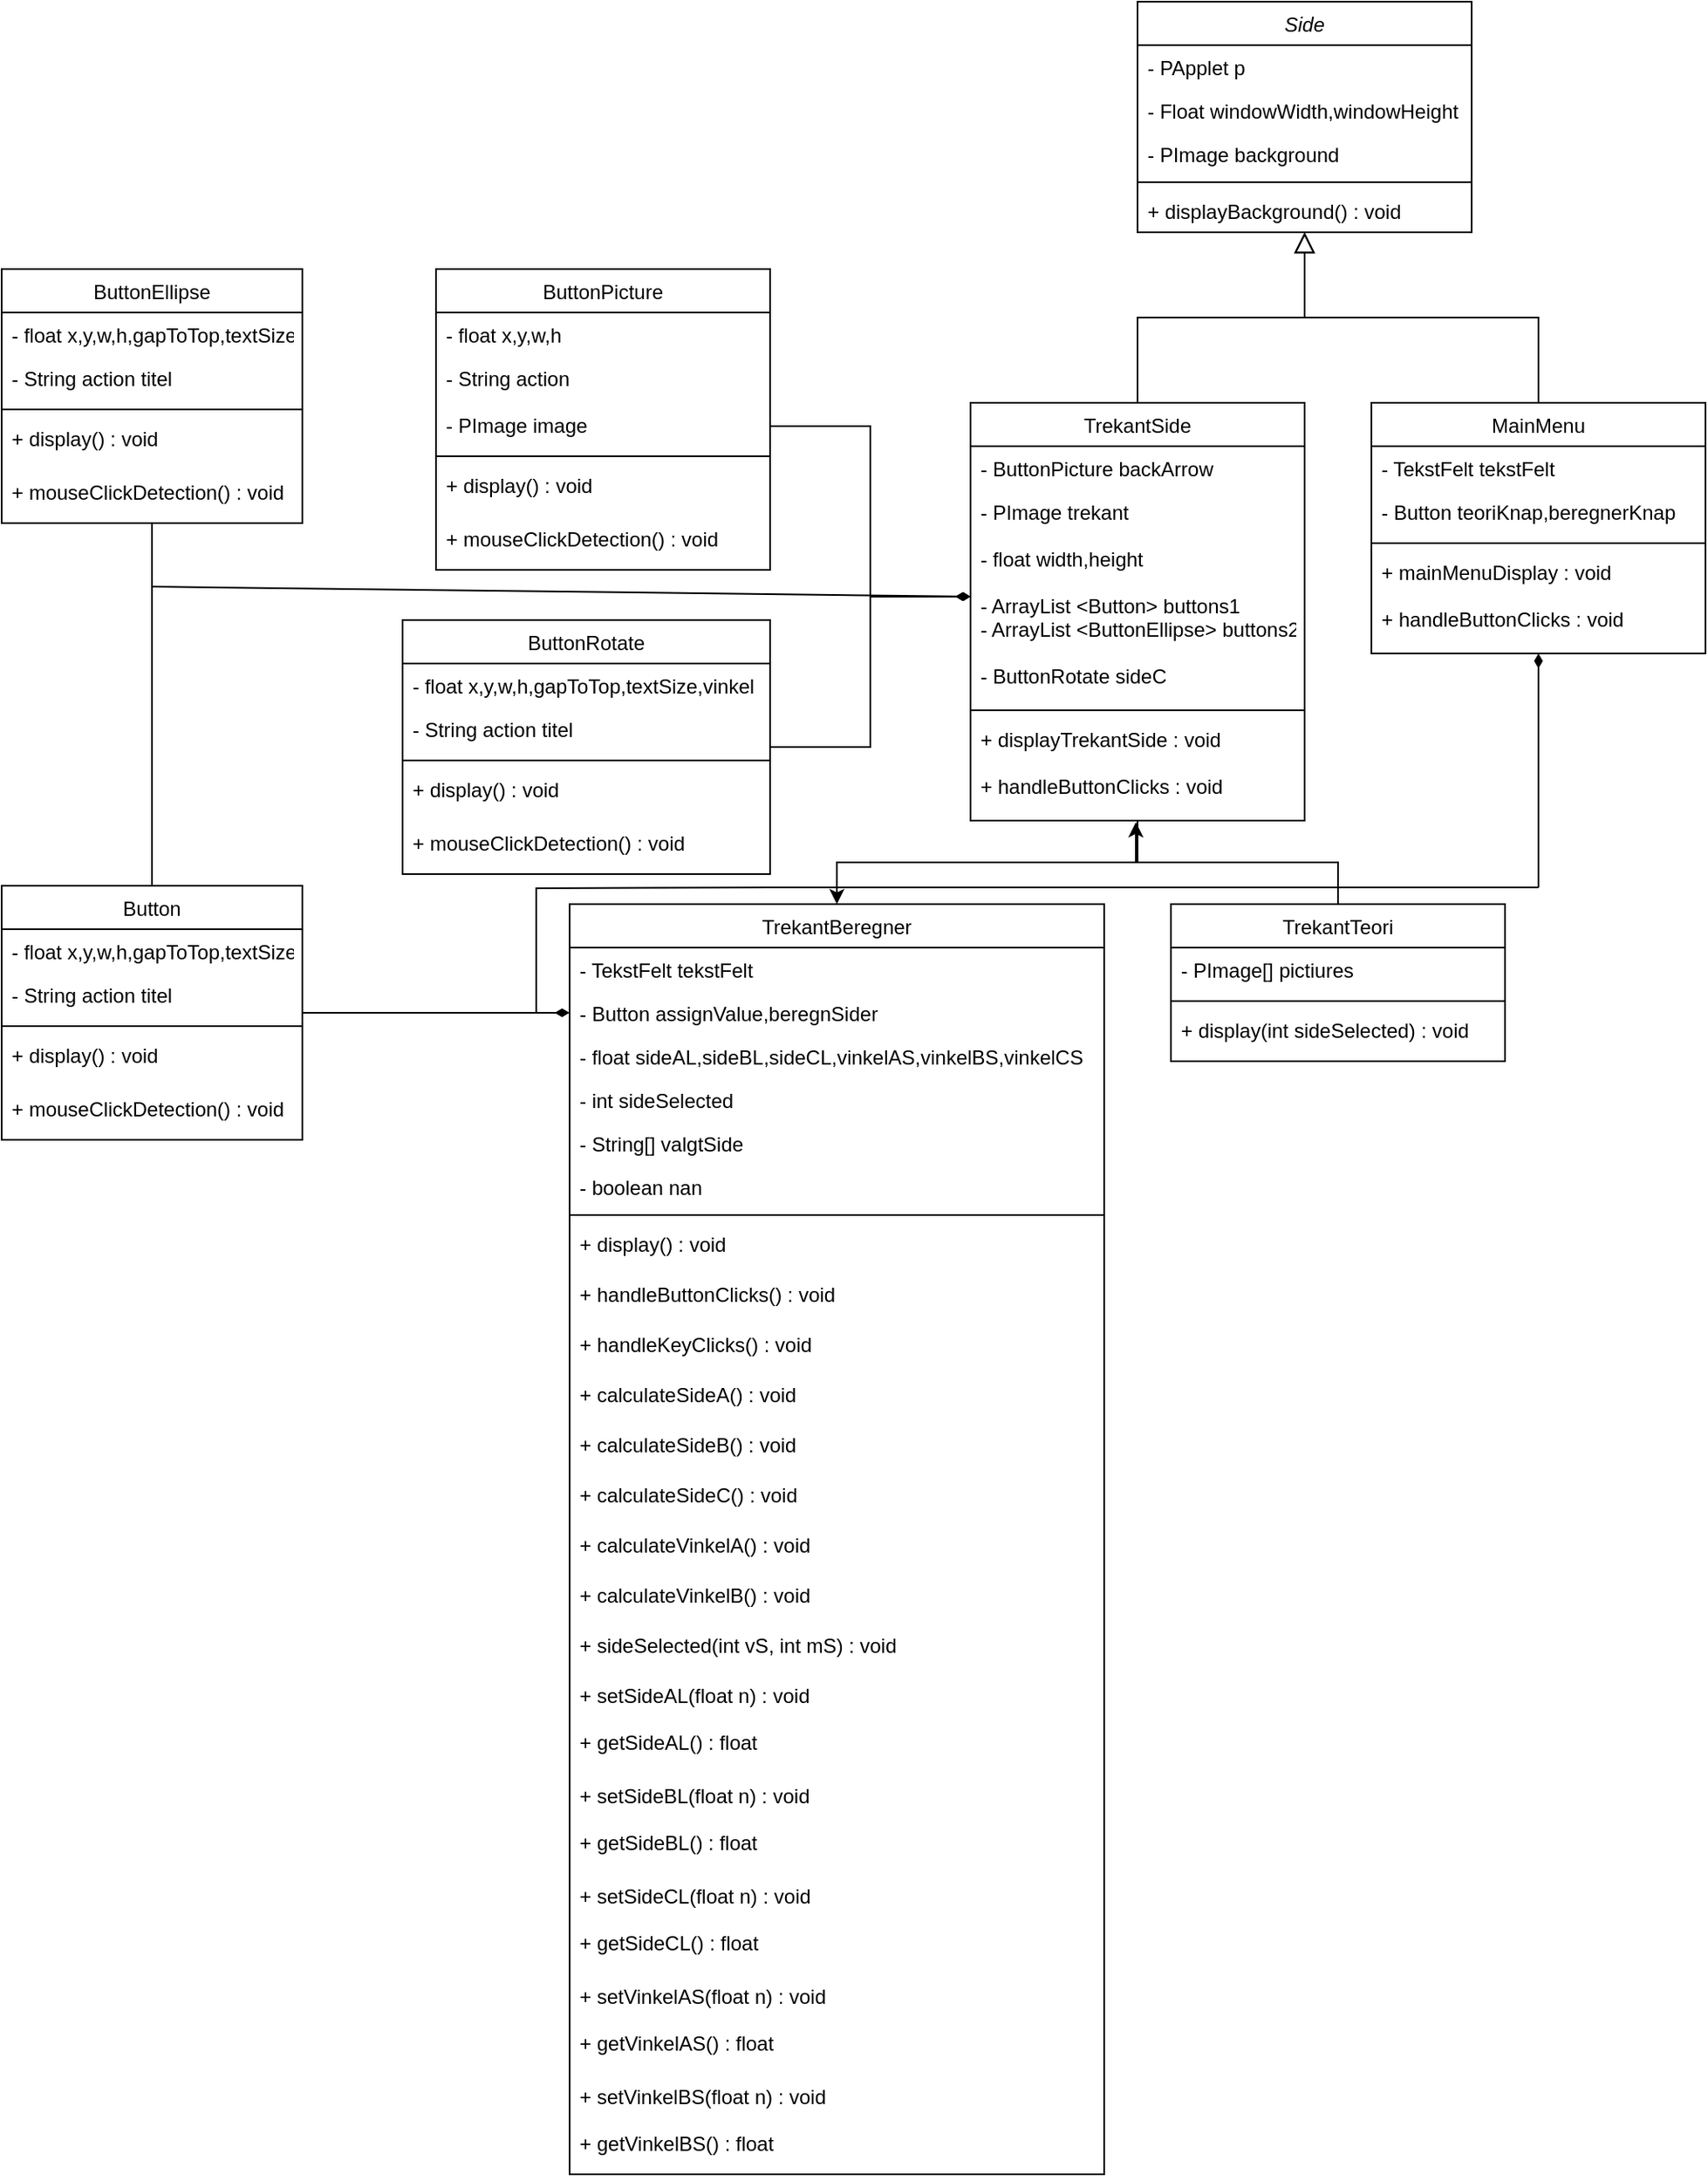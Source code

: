 <mxfile version="24.4.2" type="device">
  <diagram id="C5RBs43oDa-KdzZeNtuy" name="Page-1">
    <mxGraphModel dx="2220" dy="766" grid="1" gridSize="10" guides="1" tooltips="1" connect="1" arrows="1" fold="1" page="1" pageScale="1" pageWidth="827" pageHeight="1169" math="0" shadow="0">
      <root>
        <mxCell id="WIyWlLk6GJQsqaUBKTNV-0" />
        <mxCell id="WIyWlLk6GJQsqaUBKTNV-1" parent="WIyWlLk6GJQsqaUBKTNV-0" />
        <mxCell id="zkfFHV4jXpPFQw0GAbJ--0" value="Side" style="swimlane;fontStyle=2;align=center;verticalAlign=top;childLayout=stackLayout;horizontal=1;startSize=26;horizontalStack=0;resizeParent=1;resizeLast=0;collapsible=1;marginBottom=0;rounded=0;shadow=0;strokeWidth=1;" parent="WIyWlLk6GJQsqaUBKTNV-1" vertex="1">
          <mxGeometry x="220" y="120" width="200" height="138" as="geometry">
            <mxRectangle x="230" y="140" width="160" height="26" as="alternateBounds" />
          </mxGeometry>
        </mxCell>
        <mxCell id="pfkrhXHRXbco_d5HkhHZ-19" value="- PApplet p" style="text;align=left;verticalAlign=top;spacingLeft=4;spacingRight=4;overflow=hidden;rotatable=0;points=[[0,0.5],[1,0.5]];portConstraint=eastwest;" vertex="1" parent="zkfFHV4jXpPFQw0GAbJ--0">
          <mxGeometry y="26" width="200" height="26" as="geometry" />
        </mxCell>
        <mxCell id="zkfFHV4jXpPFQw0GAbJ--1" value="- Float windowWidth,windowHeight" style="text;align=left;verticalAlign=top;spacingLeft=4;spacingRight=4;overflow=hidden;rotatable=0;points=[[0,0.5],[1,0.5]];portConstraint=eastwest;" parent="zkfFHV4jXpPFQw0GAbJ--0" vertex="1">
          <mxGeometry y="52" width="200" height="26" as="geometry" />
        </mxCell>
        <mxCell id="zkfFHV4jXpPFQw0GAbJ--2" value="- PImage background" style="text;align=left;verticalAlign=top;spacingLeft=4;spacingRight=4;overflow=hidden;rotatable=0;points=[[0,0.5],[1,0.5]];portConstraint=eastwest;rounded=0;shadow=0;html=0;" parent="zkfFHV4jXpPFQw0GAbJ--0" vertex="1">
          <mxGeometry y="78" width="200" height="26" as="geometry" />
        </mxCell>
        <mxCell id="zkfFHV4jXpPFQw0GAbJ--4" value="" style="line;html=1;strokeWidth=1;align=left;verticalAlign=middle;spacingTop=-1;spacingLeft=3;spacingRight=3;rotatable=0;labelPosition=right;points=[];portConstraint=eastwest;" parent="zkfFHV4jXpPFQw0GAbJ--0" vertex="1">
          <mxGeometry y="104" width="200" height="8" as="geometry" />
        </mxCell>
        <mxCell id="zkfFHV4jXpPFQw0GAbJ--5" value="+ displayBackground() : void" style="text;align=left;verticalAlign=top;spacingLeft=4;spacingRight=4;overflow=hidden;rotatable=0;points=[[0,0.5],[1,0.5]];portConstraint=eastwest;" parent="zkfFHV4jXpPFQw0GAbJ--0" vertex="1">
          <mxGeometry y="112" width="200" height="26" as="geometry" />
        </mxCell>
        <mxCell id="pfkrhXHRXbco_d5HkhHZ-12" value="" style="edgeStyle=orthogonalEdgeStyle;rounded=0;orthogonalLoop=1;jettySize=auto;html=1;" edge="1" parent="WIyWlLk6GJQsqaUBKTNV-1" source="zkfFHV4jXpPFQw0GAbJ--6" target="pfkrhXHRXbco_d5HkhHZ-7">
          <mxGeometry relative="1" as="geometry" />
        </mxCell>
        <mxCell id="zkfFHV4jXpPFQw0GAbJ--6" value="TrekantSide" style="swimlane;fontStyle=0;align=center;verticalAlign=top;childLayout=stackLayout;horizontal=1;startSize=26;horizontalStack=0;resizeParent=1;resizeLast=0;collapsible=1;marginBottom=0;rounded=0;shadow=0;strokeWidth=1;" parent="WIyWlLk6GJQsqaUBKTNV-1" vertex="1">
          <mxGeometry x="120" y="360" width="200" height="250" as="geometry">
            <mxRectangle x="130" y="380" width="160" height="26" as="alternateBounds" />
          </mxGeometry>
        </mxCell>
        <mxCell id="zkfFHV4jXpPFQw0GAbJ--7" value="- ButtonPicture backArrow" style="text;align=left;verticalAlign=top;spacingLeft=4;spacingRight=4;overflow=hidden;rotatable=0;points=[[0,0.5],[1,0.5]];portConstraint=eastwest;" parent="zkfFHV4jXpPFQw0GAbJ--6" vertex="1">
          <mxGeometry y="26" width="200" height="26" as="geometry" />
        </mxCell>
        <mxCell id="zkfFHV4jXpPFQw0GAbJ--8" value="- PImage trekant&#xa;&#xa;- float width,height&#xa;&#xa;- ArrayList &lt;Button&gt; buttons1&#xa;- ArrayList &lt;ButtonEllipse&gt; buttons2&#xa;&#xa;- ButtonRotate sideC" style="text;align=left;verticalAlign=top;spacingLeft=4;spacingRight=4;overflow=hidden;rotatable=0;points=[[0,0.5],[1,0.5]];portConstraint=eastwest;rounded=0;shadow=0;html=0;" parent="zkfFHV4jXpPFQw0GAbJ--6" vertex="1">
          <mxGeometry y="52" width="200" height="128" as="geometry" />
        </mxCell>
        <mxCell id="zkfFHV4jXpPFQw0GAbJ--9" value="" style="line;html=1;strokeWidth=1;align=left;verticalAlign=middle;spacingTop=-1;spacingLeft=3;spacingRight=3;rotatable=0;labelPosition=right;points=[];portConstraint=eastwest;" parent="zkfFHV4jXpPFQw0GAbJ--6" vertex="1">
          <mxGeometry y="180" width="200" height="8" as="geometry" />
        </mxCell>
        <mxCell id="zkfFHV4jXpPFQw0GAbJ--11" value="+ displayTrekantSide : void&#xa;&#xa;+ handleButtonClicks : void" style="text;align=left;verticalAlign=top;spacingLeft=4;spacingRight=4;overflow=hidden;rotatable=0;points=[[0,0.5],[1,0.5]];portConstraint=eastwest;" parent="zkfFHV4jXpPFQw0GAbJ--6" vertex="1">
          <mxGeometry y="188" width="200" height="62" as="geometry" />
        </mxCell>
        <mxCell id="zkfFHV4jXpPFQw0GAbJ--12" value="" style="endArrow=block;endSize=10;endFill=0;shadow=0;strokeWidth=1;rounded=0;curved=0;edgeStyle=elbowEdgeStyle;elbow=vertical;" parent="WIyWlLk6GJQsqaUBKTNV-1" source="zkfFHV4jXpPFQw0GAbJ--6" target="zkfFHV4jXpPFQw0GAbJ--0" edge="1">
          <mxGeometry width="160" relative="1" as="geometry">
            <mxPoint x="200" y="203" as="sourcePoint" />
            <mxPoint x="200" y="203" as="targetPoint" />
          </mxGeometry>
        </mxCell>
        <mxCell id="zkfFHV4jXpPFQw0GAbJ--16" value="" style="endArrow=block;endSize=10;endFill=0;shadow=0;strokeWidth=1;rounded=0;curved=0;edgeStyle=elbowEdgeStyle;elbow=vertical;exitX=0.5;exitY=0;exitDx=0;exitDy=0;" parent="WIyWlLk6GJQsqaUBKTNV-1" source="pfkrhXHRXbco_d5HkhHZ-0" target="zkfFHV4jXpPFQw0GAbJ--0" edge="1">
          <mxGeometry width="160" relative="1" as="geometry">
            <mxPoint x="440" y="360" as="sourcePoint" />
            <mxPoint x="310" y="271" as="targetPoint" />
          </mxGeometry>
        </mxCell>
        <mxCell id="pfkrhXHRXbco_d5HkhHZ-0" value="MainMenu" style="swimlane;fontStyle=0;align=center;verticalAlign=top;childLayout=stackLayout;horizontal=1;startSize=26;horizontalStack=0;resizeParent=1;resizeLast=0;collapsible=1;marginBottom=0;rounded=0;shadow=0;strokeWidth=1;" vertex="1" parent="WIyWlLk6GJQsqaUBKTNV-1">
          <mxGeometry x="360" y="360" width="200" height="150" as="geometry">
            <mxRectangle x="130" y="380" width="160" height="26" as="alternateBounds" />
          </mxGeometry>
        </mxCell>
        <mxCell id="pfkrhXHRXbco_d5HkhHZ-1" value="- TekstFelt tekstFelt" style="text;align=left;verticalAlign=top;spacingLeft=4;spacingRight=4;overflow=hidden;rotatable=0;points=[[0,0.5],[1,0.5]];portConstraint=eastwest;" vertex="1" parent="pfkrhXHRXbco_d5HkhHZ-0">
          <mxGeometry y="26" width="200" height="26" as="geometry" />
        </mxCell>
        <mxCell id="pfkrhXHRXbco_d5HkhHZ-2" value="- Button teoriKnap,beregnerKnap" style="text;align=left;verticalAlign=top;spacingLeft=4;spacingRight=4;overflow=hidden;rotatable=0;points=[[0,0.5],[1,0.5]];portConstraint=eastwest;rounded=0;shadow=0;html=0;" vertex="1" parent="pfkrhXHRXbco_d5HkhHZ-0">
          <mxGeometry y="52" width="200" height="28" as="geometry" />
        </mxCell>
        <mxCell id="pfkrhXHRXbco_d5HkhHZ-3" value="" style="line;html=1;strokeWidth=1;align=left;verticalAlign=middle;spacingTop=-1;spacingLeft=3;spacingRight=3;rotatable=0;labelPosition=right;points=[];portConstraint=eastwest;" vertex="1" parent="pfkrhXHRXbco_d5HkhHZ-0">
          <mxGeometry y="80" width="200" height="8" as="geometry" />
        </mxCell>
        <mxCell id="pfkrhXHRXbco_d5HkhHZ-4" value="+ mainMenuDisplay : void&#xa;&#xa;+ handleButtonClicks : void" style="text;align=left;verticalAlign=top;spacingLeft=4;spacingRight=4;overflow=hidden;rotatable=0;points=[[0,0.5],[1,0.5]];portConstraint=eastwest;" vertex="1" parent="pfkrhXHRXbco_d5HkhHZ-0">
          <mxGeometry y="88" width="200" height="62" as="geometry" />
        </mxCell>
        <mxCell id="pfkrhXHRXbco_d5HkhHZ-7" value="TrekantBeregner" style="swimlane;fontStyle=0;align=center;verticalAlign=top;childLayout=stackLayout;horizontal=1;startSize=26;horizontalStack=0;resizeParent=1;resizeLast=0;collapsible=1;marginBottom=0;rounded=0;shadow=0;strokeWidth=1;" vertex="1" parent="WIyWlLk6GJQsqaUBKTNV-1">
          <mxGeometry x="-120" y="660" width="320" height="760" as="geometry">
            <mxRectangle x="130" y="380" width="160" height="26" as="alternateBounds" />
          </mxGeometry>
        </mxCell>
        <mxCell id="pfkrhXHRXbco_d5HkhHZ-20" value="- TekstFelt tekstFelt" style="text;align=left;verticalAlign=top;spacingLeft=4;spacingRight=4;overflow=hidden;rotatable=0;points=[[0,0.5],[1,0.5]];portConstraint=eastwest;" vertex="1" parent="pfkrhXHRXbco_d5HkhHZ-7">
          <mxGeometry y="26" width="320" height="26" as="geometry" />
        </mxCell>
        <mxCell id="pfkrhXHRXbco_d5HkhHZ-21" value="- Button assignValue,beregnSider" style="text;align=left;verticalAlign=top;spacingLeft=4;spacingRight=4;overflow=hidden;rotatable=0;points=[[0,0.5],[1,0.5]];portConstraint=eastwest;" vertex="1" parent="pfkrhXHRXbco_d5HkhHZ-7">
          <mxGeometry y="52" width="320" height="26" as="geometry" />
        </mxCell>
        <mxCell id="pfkrhXHRXbco_d5HkhHZ-22" value="- float sideAL,sideBL,sideCL,vinkelAS,vinkelBS,vinkelCS" style="text;align=left;verticalAlign=top;spacingLeft=4;spacingRight=4;overflow=hidden;rotatable=0;points=[[0,0.5],[1,0.5]];portConstraint=eastwest;" vertex="1" parent="pfkrhXHRXbco_d5HkhHZ-7">
          <mxGeometry y="78" width="320" height="26" as="geometry" />
        </mxCell>
        <mxCell id="pfkrhXHRXbco_d5HkhHZ-23" value="- int sideSelected" style="text;align=left;verticalAlign=top;spacingLeft=4;spacingRight=4;overflow=hidden;rotatable=0;points=[[0,0.5],[1,0.5]];portConstraint=eastwest;" vertex="1" parent="pfkrhXHRXbco_d5HkhHZ-7">
          <mxGeometry y="104" width="320" height="26" as="geometry" />
        </mxCell>
        <mxCell id="pfkrhXHRXbco_d5HkhHZ-25" value="- String[] valgtSide" style="text;align=left;verticalAlign=top;spacingLeft=4;spacingRight=4;overflow=hidden;rotatable=0;points=[[0,0.5],[1,0.5]];portConstraint=eastwest;" vertex="1" parent="pfkrhXHRXbco_d5HkhHZ-7">
          <mxGeometry y="130" width="320" height="26" as="geometry" />
        </mxCell>
        <mxCell id="pfkrhXHRXbco_d5HkhHZ-8" value="- boolean nan" style="text;align=left;verticalAlign=top;spacingLeft=4;spacingRight=4;overflow=hidden;rotatable=0;points=[[0,0.5],[1,0.5]];portConstraint=eastwest;" vertex="1" parent="pfkrhXHRXbco_d5HkhHZ-7">
          <mxGeometry y="156" width="320" height="26" as="geometry" />
        </mxCell>
        <mxCell id="pfkrhXHRXbco_d5HkhHZ-10" value="" style="line;html=1;strokeWidth=1;align=left;verticalAlign=middle;spacingTop=-1;spacingLeft=3;spacingRight=3;rotatable=0;labelPosition=right;points=[];portConstraint=eastwest;" vertex="1" parent="pfkrhXHRXbco_d5HkhHZ-7">
          <mxGeometry y="182" width="320" height="8" as="geometry" />
        </mxCell>
        <mxCell id="pfkrhXHRXbco_d5HkhHZ-26" value="+ display() : void" style="text;align=left;verticalAlign=top;spacingLeft=4;spacingRight=4;overflow=hidden;rotatable=0;points=[[0,0.5],[1,0.5]];portConstraint=eastwest;" vertex="1" parent="pfkrhXHRXbco_d5HkhHZ-7">
          <mxGeometry y="190" width="320" height="30" as="geometry" />
        </mxCell>
        <mxCell id="pfkrhXHRXbco_d5HkhHZ-27" value="+ handleButtonClicks() : void" style="text;align=left;verticalAlign=top;spacingLeft=4;spacingRight=4;overflow=hidden;rotatable=0;points=[[0,0.5],[1,0.5]];portConstraint=eastwest;" vertex="1" parent="pfkrhXHRXbco_d5HkhHZ-7">
          <mxGeometry y="220" width="320" height="30" as="geometry" />
        </mxCell>
        <mxCell id="pfkrhXHRXbco_d5HkhHZ-28" value="+ handleKeyClicks() : void" style="text;align=left;verticalAlign=top;spacingLeft=4;spacingRight=4;overflow=hidden;rotatable=0;points=[[0,0.5],[1,0.5]];portConstraint=eastwest;" vertex="1" parent="pfkrhXHRXbco_d5HkhHZ-7">
          <mxGeometry y="250" width="320" height="30" as="geometry" />
        </mxCell>
        <mxCell id="pfkrhXHRXbco_d5HkhHZ-29" value="+ calculateSideA() : void" style="text;align=left;verticalAlign=top;spacingLeft=4;spacingRight=4;overflow=hidden;rotatable=0;points=[[0,0.5],[1,0.5]];portConstraint=eastwest;" vertex="1" parent="pfkrhXHRXbco_d5HkhHZ-7">
          <mxGeometry y="280" width="320" height="30" as="geometry" />
        </mxCell>
        <mxCell id="pfkrhXHRXbco_d5HkhHZ-30" value="+ calculateSideB() : void" style="text;align=left;verticalAlign=top;spacingLeft=4;spacingRight=4;overflow=hidden;rotatable=0;points=[[0,0.5],[1,0.5]];portConstraint=eastwest;" vertex="1" parent="pfkrhXHRXbco_d5HkhHZ-7">
          <mxGeometry y="310" width="320" height="30" as="geometry" />
        </mxCell>
        <mxCell id="pfkrhXHRXbco_d5HkhHZ-31" value="+ calculateSideC() : void" style="text;align=left;verticalAlign=top;spacingLeft=4;spacingRight=4;overflow=hidden;rotatable=0;points=[[0,0.5],[1,0.5]];portConstraint=eastwest;" vertex="1" parent="pfkrhXHRXbco_d5HkhHZ-7">
          <mxGeometry y="340" width="320" height="30" as="geometry" />
        </mxCell>
        <mxCell id="pfkrhXHRXbco_d5HkhHZ-32" value="+ calculateVinkelA() : void" style="text;align=left;verticalAlign=top;spacingLeft=4;spacingRight=4;overflow=hidden;rotatable=0;points=[[0,0.5],[1,0.5]];portConstraint=eastwest;" vertex="1" parent="pfkrhXHRXbco_d5HkhHZ-7">
          <mxGeometry y="370" width="320" height="30" as="geometry" />
        </mxCell>
        <mxCell id="pfkrhXHRXbco_d5HkhHZ-33" value="+ calculateVinkelB() : void" style="text;align=left;verticalAlign=top;spacingLeft=4;spacingRight=4;overflow=hidden;rotatable=0;points=[[0,0.5],[1,0.5]];portConstraint=eastwest;" vertex="1" parent="pfkrhXHRXbco_d5HkhHZ-7">
          <mxGeometry y="400" width="320" height="30" as="geometry" />
        </mxCell>
        <mxCell id="pfkrhXHRXbco_d5HkhHZ-34" value="+ sideSelected(int vS, int mS) : void" style="text;align=left;verticalAlign=top;spacingLeft=4;spacingRight=4;overflow=hidden;rotatable=0;points=[[0,0.5],[1,0.5]];portConstraint=eastwest;" vertex="1" parent="pfkrhXHRXbco_d5HkhHZ-7">
          <mxGeometry y="430" width="320" height="30" as="geometry" />
        </mxCell>
        <mxCell id="pfkrhXHRXbco_d5HkhHZ-35" value="+ setSideAL(float n) : void&#xa;&#xa;+ getSideAL() : float" style="text;align=left;verticalAlign=top;spacingLeft=4;spacingRight=4;overflow=hidden;rotatable=0;points=[[0,0.5],[1,0.5]];portConstraint=eastwest;" vertex="1" parent="pfkrhXHRXbco_d5HkhHZ-7">
          <mxGeometry y="460" width="320" height="60" as="geometry" />
        </mxCell>
        <mxCell id="pfkrhXHRXbco_d5HkhHZ-36" value="+ setSideBL(float n) : void&#xa;&#xa;+ getSideBL() : float" style="text;align=left;verticalAlign=top;spacingLeft=4;spacingRight=4;overflow=hidden;rotatable=0;points=[[0,0.5],[1,0.5]];portConstraint=eastwest;" vertex="1" parent="pfkrhXHRXbco_d5HkhHZ-7">
          <mxGeometry y="520" width="320" height="60" as="geometry" />
        </mxCell>
        <mxCell id="pfkrhXHRXbco_d5HkhHZ-37" value="+ setSideCL(float n) : void&#xa;&#xa;+ getSideCL() : float" style="text;align=left;verticalAlign=top;spacingLeft=4;spacingRight=4;overflow=hidden;rotatable=0;points=[[0,0.5],[1,0.5]];portConstraint=eastwest;" vertex="1" parent="pfkrhXHRXbco_d5HkhHZ-7">
          <mxGeometry y="580" width="320" height="60" as="geometry" />
        </mxCell>
        <mxCell id="pfkrhXHRXbco_d5HkhHZ-38" value="+ setVinkelAS(float n) : void&#xa;&#xa;+ getVinkelAS() : float" style="text;align=left;verticalAlign=top;spacingLeft=4;spacingRight=4;overflow=hidden;rotatable=0;points=[[0,0.5],[1,0.5]];portConstraint=eastwest;" vertex="1" parent="pfkrhXHRXbco_d5HkhHZ-7">
          <mxGeometry y="640" width="320" height="60" as="geometry" />
        </mxCell>
        <mxCell id="pfkrhXHRXbco_d5HkhHZ-11" value="+ setVinkelBS(float n) : void&#xa;&#xa;+ getVinkelBS() : float" style="text;align=left;verticalAlign=top;spacingLeft=4;spacingRight=4;overflow=hidden;rotatable=0;points=[[0,0.5],[1,0.5]];portConstraint=eastwest;" vertex="1" parent="pfkrhXHRXbco_d5HkhHZ-7">
          <mxGeometry y="700" width="320" height="60" as="geometry" />
        </mxCell>
        <mxCell id="pfkrhXHRXbco_d5HkhHZ-13" value="TrekantTeori" style="swimlane;fontStyle=0;align=center;verticalAlign=top;childLayout=stackLayout;horizontal=1;startSize=26;horizontalStack=0;resizeParent=1;resizeLast=0;collapsible=1;marginBottom=0;rounded=0;shadow=0;strokeWidth=1;" vertex="1" parent="WIyWlLk6GJQsqaUBKTNV-1">
          <mxGeometry x="240" y="660" width="200" height="94" as="geometry">
            <mxRectangle x="130" y="380" width="160" height="26" as="alternateBounds" />
          </mxGeometry>
        </mxCell>
        <mxCell id="pfkrhXHRXbco_d5HkhHZ-15" value="- PImage[] pictiures" style="text;align=left;verticalAlign=top;spacingLeft=4;spacingRight=4;overflow=hidden;rotatable=0;points=[[0,0.5],[1,0.5]];portConstraint=eastwest;rounded=0;shadow=0;html=0;" vertex="1" parent="pfkrhXHRXbco_d5HkhHZ-13">
          <mxGeometry y="26" width="200" height="28" as="geometry" />
        </mxCell>
        <mxCell id="pfkrhXHRXbco_d5HkhHZ-16" value="" style="line;html=1;strokeWidth=1;align=left;verticalAlign=middle;spacingTop=-1;spacingLeft=3;spacingRight=3;rotatable=0;labelPosition=right;points=[];portConstraint=eastwest;" vertex="1" parent="pfkrhXHRXbco_d5HkhHZ-13">
          <mxGeometry y="54" width="200" height="8" as="geometry" />
        </mxCell>
        <mxCell id="pfkrhXHRXbco_d5HkhHZ-17" value="+ display(int sideSelected) : void" style="text;align=left;verticalAlign=top;spacingLeft=4;spacingRight=4;overflow=hidden;rotatable=0;points=[[0,0.5],[1,0.5]];portConstraint=eastwest;" vertex="1" parent="pfkrhXHRXbco_d5HkhHZ-13">
          <mxGeometry y="62" width="200" height="32" as="geometry" />
        </mxCell>
        <mxCell id="pfkrhXHRXbco_d5HkhHZ-18" style="edgeStyle=orthogonalEdgeStyle;rounded=0;orthogonalLoop=1;jettySize=auto;html=1;entryX=0.495;entryY=1.016;entryDx=0;entryDy=0;entryPerimeter=0;" edge="1" parent="WIyWlLk6GJQsqaUBKTNV-1" source="pfkrhXHRXbco_d5HkhHZ-13" target="zkfFHV4jXpPFQw0GAbJ--11">
          <mxGeometry relative="1" as="geometry" />
        </mxCell>
        <mxCell id="pfkrhXHRXbco_d5HkhHZ-42" value="ButtonPicture" style="swimlane;fontStyle=0;align=center;verticalAlign=top;childLayout=stackLayout;horizontal=1;startSize=26;horizontalStack=0;resizeParent=1;resizeLast=0;collapsible=1;marginBottom=0;rounded=0;shadow=0;strokeWidth=1;" vertex="1" parent="WIyWlLk6GJQsqaUBKTNV-1">
          <mxGeometry x="-200" y="280" width="200" height="180" as="geometry">
            <mxRectangle x="130" y="380" width="160" height="26" as="alternateBounds" />
          </mxGeometry>
        </mxCell>
        <mxCell id="pfkrhXHRXbco_d5HkhHZ-43" value="- float x,y,w,h" style="text;align=left;verticalAlign=top;spacingLeft=4;spacingRight=4;overflow=hidden;rotatable=0;points=[[0,0.5],[1,0.5]];portConstraint=eastwest;" vertex="1" parent="pfkrhXHRXbco_d5HkhHZ-42">
          <mxGeometry y="26" width="200" height="26" as="geometry" />
        </mxCell>
        <mxCell id="pfkrhXHRXbco_d5HkhHZ-48" value="- String action" style="text;align=left;verticalAlign=top;spacingLeft=4;spacingRight=4;overflow=hidden;rotatable=0;points=[[0,0.5],[1,0.5]];portConstraint=eastwest;rounded=0;shadow=0;html=0;" vertex="1" parent="pfkrhXHRXbco_d5HkhHZ-42">
          <mxGeometry y="52" width="200" height="28" as="geometry" />
        </mxCell>
        <mxCell id="pfkrhXHRXbco_d5HkhHZ-44" value="- PImage image" style="text;align=left;verticalAlign=top;spacingLeft=4;spacingRight=4;overflow=hidden;rotatable=0;points=[[0,0.5],[1,0.5]];portConstraint=eastwest;rounded=0;shadow=0;html=0;" vertex="1" parent="pfkrhXHRXbco_d5HkhHZ-42">
          <mxGeometry y="80" width="200" height="28" as="geometry" />
        </mxCell>
        <mxCell id="pfkrhXHRXbco_d5HkhHZ-45" value="" style="line;html=1;strokeWidth=1;align=left;verticalAlign=middle;spacingTop=-1;spacingLeft=3;spacingRight=3;rotatable=0;labelPosition=right;points=[];portConstraint=eastwest;" vertex="1" parent="pfkrhXHRXbco_d5HkhHZ-42">
          <mxGeometry y="108" width="200" height="8" as="geometry" />
        </mxCell>
        <mxCell id="pfkrhXHRXbco_d5HkhHZ-50" value="+ display() : void" style="text;align=left;verticalAlign=top;spacingLeft=4;spacingRight=4;overflow=hidden;rotatable=0;points=[[0,0.5],[1,0.5]];portConstraint=eastwest;" vertex="1" parent="pfkrhXHRXbco_d5HkhHZ-42">
          <mxGeometry y="116" width="200" height="32" as="geometry" />
        </mxCell>
        <mxCell id="pfkrhXHRXbco_d5HkhHZ-49" value="+ mouseClickDetection() : void" style="text;align=left;verticalAlign=top;spacingLeft=4;spacingRight=4;overflow=hidden;rotatable=0;points=[[0,0.5],[1,0.5]];portConstraint=eastwest;" vertex="1" parent="pfkrhXHRXbco_d5HkhHZ-42">
          <mxGeometry y="148" width="200" height="32" as="geometry" />
        </mxCell>
        <mxCell id="pfkrhXHRXbco_d5HkhHZ-47" style="edgeStyle=orthogonalEdgeStyle;rounded=0;orthogonalLoop=1;jettySize=auto;html=1;exitX=1;exitY=0.5;exitDx=0;exitDy=0;entryX=0;entryY=0.5;entryDx=0;entryDy=0;endArrow=diamondThin;endFill=1;" edge="1" parent="WIyWlLk6GJQsqaUBKTNV-1" source="pfkrhXHRXbco_d5HkhHZ-44" target="zkfFHV4jXpPFQw0GAbJ--8">
          <mxGeometry relative="1" as="geometry" />
        </mxCell>
        <mxCell id="pfkrhXHRXbco_d5HkhHZ-58" style="edgeStyle=orthogonalEdgeStyle;rounded=0;orthogonalLoop=1;jettySize=auto;html=1;entryX=0;entryY=0.5;entryDx=0;entryDy=0;endArrow=diamondThin;endFill=1;" edge="1" parent="WIyWlLk6GJQsqaUBKTNV-1" source="pfkrhXHRXbco_d5HkhHZ-51" target="zkfFHV4jXpPFQw0GAbJ--8">
          <mxGeometry relative="1" as="geometry" />
        </mxCell>
        <mxCell id="pfkrhXHRXbco_d5HkhHZ-51" value="ButtonRotate" style="swimlane;fontStyle=0;align=center;verticalAlign=top;childLayout=stackLayout;horizontal=1;startSize=26;horizontalStack=0;resizeParent=1;resizeLast=0;collapsible=1;marginBottom=0;rounded=0;shadow=0;strokeWidth=1;" vertex="1" parent="WIyWlLk6GJQsqaUBKTNV-1">
          <mxGeometry x="-220" y="490" width="220" height="152" as="geometry">
            <mxRectangle x="130" y="380" width="160" height="26" as="alternateBounds" />
          </mxGeometry>
        </mxCell>
        <mxCell id="pfkrhXHRXbco_d5HkhHZ-52" value="- float x,y,w,h,gapToTop,textSize,vinkel" style="text;align=left;verticalAlign=top;spacingLeft=4;spacingRight=4;overflow=hidden;rotatable=0;points=[[0,0.5],[1,0.5]];portConstraint=eastwest;" vertex="1" parent="pfkrhXHRXbco_d5HkhHZ-51">
          <mxGeometry y="26" width="220" height="26" as="geometry" />
        </mxCell>
        <mxCell id="pfkrhXHRXbco_d5HkhHZ-53" value="- String action titel" style="text;align=left;verticalAlign=top;spacingLeft=4;spacingRight=4;overflow=hidden;rotatable=0;points=[[0,0.5],[1,0.5]];portConstraint=eastwest;rounded=0;shadow=0;html=0;" vertex="1" parent="pfkrhXHRXbco_d5HkhHZ-51">
          <mxGeometry y="52" width="220" height="28" as="geometry" />
        </mxCell>
        <mxCell id="pfkrhXHRXbco_d5HkhHZ-55" value="" style="line;html=1;strokeWidth=1;align=left;verticalAlign=middle;spacingTop=-1;spacingLeft=3;spacingRight=3;rotatable=0;labelPosition=right;points=[];portConstraint=eastwest;" vertex="1" parent="pfkrhXHRXbco_d5HkhHZ-51">
          <mxGeometry y="80" width="220" height="8" as="geometry" />
        </mxCell>
        <mxCell id="pfkrhXHRXbco_d5HkhHZ-56" value="+ display() : void" style="text;align=left;verticalAlign=top;spacingLeft=4;spacingRight=4;overflow=hidden;rotatable=0;points=[[0,0.5],[1,0.5]];portConstraint=eastwest;" vertex="1" parent="pfkrhXHRXbco_d5HkhHZ-51">
          <mxGeometry y="88" width="220" height="32" as="geometry" />
        </mxCell>
        <mxCell id="pfkrhXHRXbco_d5HkhHZ-57" value="+ mouseClickDetection() : void" style="text;align=left;verticalAlign=top;spacingLeft=4;spacingRight=4;overflow=hidden;rotatable=0;points=[[0,0.5],[1,0.5]];portConstraint=eastwest;" vertex="1" parent="pfkrhXHRXbco_d5HkhHZ-51">
          <mxGeometry y="120" width="220" height="32" as="geometry" />
        </mxCell>
        <mxCell id="pfkrhXHRXbco_d5HkhHZ-66" style="edgeStyle=orthogonalEdgeStyle;rounded=0;orthogonalLoop=1;jettySize=auto;html=1;entryX=0;entryY=0.5;entryDx=0;entryDy=0;endArrow=diamondThin;endFill=1;" edge="1" parent="WIyWlLk6GJQsqaUBKTNV-1" source="pfkrhXHRXbco_d5HkhHZ-59" target="pfkrhXHRXbco_d5HkhHZ-21">
          <mxGeometry relative="1" as="geometry" />
        </mxCell>
        <mxCell id="pfkrhXHRXbco_d5HkhHZ-68" style="edgeStyle=orthogonalEdgeStyle;rounded=0;orthogonalLoop=1;jettySize=auto;html=1;endArrow=none;endFill=0;" edge="1" parent="WIyWlLk6GJQsqaUBKTNV-1" source="pfkrhXHRXbco_d5HkhHZ-59">
          <mxGeometry relative="1" as="geometry">
            <mxPoint x="-370" y="470" as="targetPoint" />
          </mxGeometry>
        </mxCell>
        <mxCell id="pfkrhXHRXbco_d5HkhHZ-70" style="edgeStyle=orthogonalEdgeStyle;rounded=0;orthogonalLoop=1;jettySize=auto;html=1;endArrow=none;endFill=0;" edge="1" parent="WIyWlLk6GJQsqaUBKTNV-1" source="pfkrhXHRXbco_d5HkhHZ-59">
          <mxGeometry relative="1" as="geometry">
            <mxPoint y="650" as="targetPoint" />
          </mxGeometry>
        </mxCell>
        <mxCell id="pfkrhXHRXbco_d5HkhHZ-59" value="Button" style="swimlane;fontStyle=0;align=center;verticalAlign=top;childLayout=stackLayout;horizontal=1;startSize=26;horizontalStack=0;resizeParent=1;resizeLast=0;collapsible=1;marginBottom=0;rounded=0;shadow=0;strokeWidth=1;" vertex="1" parent="WIyWlLk6GJQsqaUBKTNV-1">
          <mxGeometry x="-460" y="649" width="180" height="152" as="geometry">
            <mxRectangle x="130" y="380" width="160" height="26" as="alternateBounds" />
          </mxGeometry>
        </mxCell>
        <mxCell id="pfkrhXHRXbco_d5HkhHZ-60" value="- float x,y,w,h,gapToTop,textSize" style="text;align=left;verticalAlign=top;spacingLeft=4;spacingRight=4;overflow=hidden;rotatable=0;points=[[0,0.5],[1,0.5]];portConstraint=eastwest;" vertex="1" parent="pfkrhXHRXbco_d5HkhHZ-59">
          <mxGeometry y="26" width="180" height="26" as="geometry" />
        </mxCell>
        <mxCell id="pfkrhXHRXbco_d5HkhHZ-61" value="- String action titel" style="text;align=left;verticalAlign=top;spacingLeft=4;spacingRight=4;overflow=hidden;rotatable=0;points=[[0,0.5],[1,0.5]];portConstraint=eastwest;rounded=0;shadow=0;html=0;" vertex="1" parent="pfkrhXHRXbco_d5HkhHZ-59">
          <mxGeometry y="52" width="180" height="28" as="geometry" />
        </mxCell>
        <mxCell id="pfkrhXHRXbco_d5HkhHZ-62" value="" style="line;html=1;strokeWidth=1;align=left;verticalAlign=middle;spacingTop=-1;spacingLeft=3;spacingRight=3;rotatable=0;labelPosition=right;points=[];portConstraint=eastwest;" vertex="1" parent="pfkrhXHRXbco_d5HkhHZ-59">
          <mxGeometry y="80" width="180" height="8" as="geometry" />
        </mxCell>
        <mxCell id="pfkrhXHRXbco_d5HkhHZ-63" value="+ display() : void" style="text;align=left;verticalAlign=top;spacingLeft=4;spacingRight=4;overflow=hidden;rotatable=0;points=[[0,0.5],[1,0.5]];portConstraint=eastwest;" vertex="1" parent="pfkrhXHRXbco_d5HkhHZ-59">
          <mxGeometry y="88" width="180" height="32" as="geometry" />
        </mxCell>
        <mxCell id="pfkrhXHRXbco_d5HkhHZ-64" value="+ mouseClickDetection() : void" style="text;align=left;verticalAlign=top;spacingLeft=4;spacingRight=4;overflow=hidden;rotatable=0;points=[[0,0.5],[1,0.5]];portConstraint=eastwest;" vertex="1" parent="pfkrhXHRXbco_d5HkhHZ-59">
          <mxGeometry y="120" width="180" height="32" as="geometry" />
        </mxCell>
        <mxCell id="pfkrhXHRXbco_d5HkhHZ-69" value="" style="endArrow=diamondThin;html=1;rounded=0;entryX=0;entryY=0.5;entryDx=0;entryDy=0;endFill=1;" edge="1" parent="WIyWlLk6GJQsqaUBKTNV-1" target="zkfFHV4jXpPFQw0GAbJ--8">
          <mxGeometry width="50" height="50" relative="1" as="geometry">
            <mxPoint x="-370" y="470" as="sourcePoint" />
            <mxPoint x="-320" y="400" as="targetPoint" />
          </mxGeometry>
        </mxCell>
        <mxCell id="pfkrhXHRXbco_d5HkhHZ-71" value="" style="endArrow=none;html=1;rounded=0;endFill=0;" edge="1" parent="WIyWlLk6GJQsqaUBKTNV-1">
          <mxGeometry width="50" height="50" relative="1" as="geometry">
            <mxPoint y="650" as="sourcePoint" />
            <mxPoint x="460" y="650" as="targetPoint" />
          </mxGeometry>
        </mxCell>
        <mxCell id="pfkrhXHRXbco_d5HkhHZ-72" value="" style="endArrow=diamondThin;html=1;rounded=0;endFill=1;" edge="1" parent="WIyWlLk6GJQsqaUBKTNV-1" target="pfkrhXHRXbco_d5HkhHZ-4">
          <mxGeometry width="50" height="50" relative="1" as="geometry">
            <mxPoint x="460" y="650" as="sourcePoint" />
            <mxPoint x="160" y="570" as="targetPoint" />
          </mxGeometry>
        </mxCell>
        <mxCell id="pfkrhXHRXbco_d5HkhHZ-80" style="edgeStyle=orthogonalEdgeStyle;rounded=0;orthogonalLoop=1;jettySize=auto;html=1;endArrow=none;endFill=0;" edge="1" parent="WIyWlLk6GJQsqaUBKTNV-1" source="pfkrhXHRXbco_d5HkhHZ-73">
          <mxGeometry relative="1" as="geometry">
            <mxPoint x="-370" y="470" as="targetPoint" />
          </mxGeometry>
        </mxCell>
        <mxCell id="pfkrhXHRXbco_d5HkhHZ-73" value="ButtonEllipse" style="swimlane;fontStyle=0;align=center;verticalAlign=top;childLayout=stackLayout;horizontal=1;startSize=26;horizontalStack=0;resizeParent=1;resizeLast=0;collapsible=1;marginBottom=0;rounded=0;shadow=0;strokeWidth=1;" vertex="1" parent="WIyWlLk6GJQsqaUBKTNV-1">
          <mxGeometry x="-460" y="280" width="180" height="152" as="geometry">
            <mxRectangle x="130" y="380" width="160" height="26" as="alternateBounds" />
          </mxGeometry>
        </mxCell>
        <mxCell id="pfkrhXHRXbco_d5HkhHZ-74" value="- float x,y,w,h,gapToTop,textSize" style="text;align=left;verticalAlign=top;spacingLeft=4;spacingRight=4;overflow=hidden;rotatable=0;points=[[0,0.5],[1,0.5]];portConstraint=eastwest;" vertex="1" parent="pfkrhXHRXbco_d5HkhHZ-73">
          <mxGeometry y="26" width="180" height="26" as="geometry" />
        </mxCell>
        <mxCell id="pfkrhXHRXbco_d5HkhHZ-75" value="- String action titel" style="text;align=left;verticalAlign=top;spacingLeft=4;spacingRight=4;overflow=hidden;rotatable=0;points=[[0,0.5],[1,0.5]];portConstraint=eastwest;rounded=0;shadow=0;html=0;" vertex="1" parent="pfkrhXHRXbco_d5HkhHZ-73">
          <mxGeometry y="52" width="180" height="28" as="geometry" />
        </mxCell>
        <mxCell id="pfkrhXHRXbco_d5HkhHZ-76" value="" style="line;html=1;strokeWidth=1;align=left;verticalAlign=middle;spacingTop=-1;spacingLeft=3;spacingRight=3;rotatable=0;labelPosition=right;points=[];portConstraint=eastwest;" vertex="1" parent="pfkrhXHRXbco_d5HkhHZ-73">
          <mxGeometry y="80" width="180" height="8" as="geometry" />
        </mxCell>
        <mxCell id="pfkrhXHRXbco_d5HkhHZ-77" value="+ display() : void" style="text;align=left;verticalAlign=top;spacingLeft=4;spacingRight=4;overflow=hidden;rotatable=0;points=[[0,0.5],[1,0.5]];portConstraint=eastwest;" vertex="1" parent="pfkrhXHRXbco_d5HkhHZ-73">
          <mxGeometry y="88" width="180" height="32" as="geometry" />
        </mxCell>
        <mxCell id="pfkrhXHRXbco_d5HkhHZ-78" value="+ mouseClickDetection() : void" style="text;align=left;verticalAlign=top;spacingLeft=4;spacingRight=4;overflow=hidden;rotatable=0;points=[[0,0.5],[1,0.5]];portConstraint=eastwest;" vertex="1" parent="pfkrhXHRXbco_d5HkhHZ-73">
          <mxGeometry y="120" width="180" height="30" as="geometry" />
        </mxCell>
      </root>
    </mxGraphModel>
  </diagram>
</mxfile>
